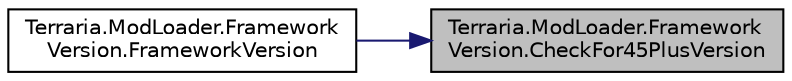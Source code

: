 digraph "Terraria.ModLoader.FrameworkVersion.CheckFor45PlusVersion"
{
 // LATEX_PDF_SIZE
  edge [fontname="Helvetica",fontsize="10",labelfontname="Helvetica",labelfontsize="10"];
  node [fontname="Helvetica",fontsize="10",shape=record];
  rankdir="RL";
  Node1 [label="Terraria.ModLoader.Framework\lVersion.CheckFor45PlusVersion",height=0.2,width=0.4,color="black", fillcolor="grey75", style="filled", fontcolor="black",tooltip=" "];
  Node1 -> Node2 [dir="back",color="midnightblue",fontsize="10",style="solid",fontname="Helvetica"];
  Node2 [label="Terraria.ModLoader.Framework\lVersion.FrameworkVersion",height=0.2,width=0.4,color="black", fillcolor="white", style="filled",URL="$class_terraria_1_1_mod_loader_1_1_framework_version.html#a216ec3ecedea317a087e759507d32556",tooltip=" "];
}
